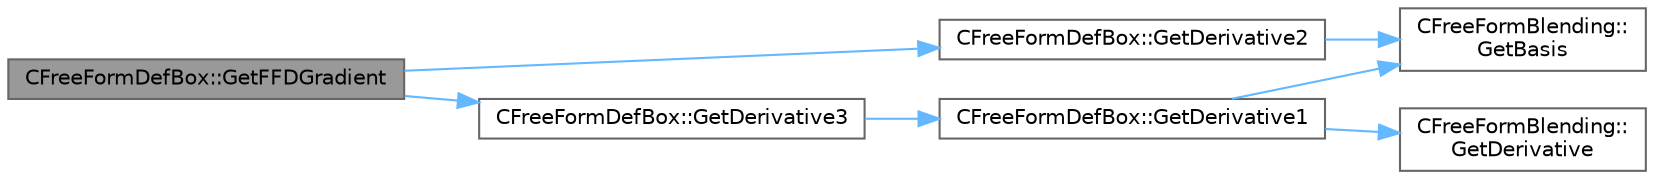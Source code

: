 digraph "CFreeFormDefBox::GetFFDGradient"
{
 // LATEX_PDF_SIZE
  bgcolor="transparent";
  edge [fontname=Helvetica,fontsize=10,labelfontname=Helvetica,labelfontsize=10];
  node [fontname=Helvetica,fontsize=10,shape=box,height=0.2,width=0.4];
  rankdir="LR";
  Node1 [id="Node000001",label="CFreeFormDefBox::GetFFDGradient",height=0.2,width=0.4,color="gray40", fillcolor="grey60", style="filled", fontcolor="black",tooltip="The routine computes the gradient of F(u, v, w) = ||X(u, v, w)-(x, y, z)||^2 evaluated at (u,..."];
  Node1 -> Node2 [id="edge1_Node000001_Node000002",color="steelblue1",style="solid",tooltip=" "];
  Node2 [id="Node000002",label="CFreeFormDefBox::GetDerivative2",height=0.2,width=0.4,color="grey40", fillcolor="white", style="filled",URL="$classCFreeFormDefBox.html#ae69a16438a0730287cbb2fef5bae1cfe",tooltip="An auxiliary routine to help us compute the gradient of F(u, v, w) = ||X(u, v, w)-(x,..."];
  Node2 -> Node3 [id="edge2_Node000002_Node000003",color="steelblue1",style="solid",tooltip=" "];
  Node3 [id="Node000003",label="CFreeFormBlending::\lGetBasis",height=0.2,width=0.4,color="grey40", fillcolor="white", style="filled",URL="$classCFreeFormBlending.html#af0a4fdbd82a80ed3128528d2289db75f",tooltip="A pure virtual member."];
  Node1 -> Node4 [id="edge3_Node000001_Node000004",color="steelblue1",style="solid",tooltip=" "];
  Node4 [id="Node000004",label="CFreeFormDefBox::GetDerivative3",height=0.2,width=0.4,color="grey40", fillcolor="white", style="filled",URL="$classCFreeFormDefBox.html#aa0a8eb29e6e2298b71aeb22e2edb2a50",tooltip="An auxiliary routine to help us compute the gradient of F(u, v, w) = ||X(u, v, w)-(x,..."];
  Node4 -> Node5 [id="edge4_Node000004_Node000005",color="steelblue1",style="solid",tooltip=" "];
  Node5 [id="Node000005",label="CFreeFormDefBox::GetDerivative1",height=0.2,width=0.4,color="grey40", fillcolor="white", style="filled",URL="$classCFreeFormDefBox.html#a002aa8daede6a3b0ebd4e23a4e1e9dde",tooltip="An auxiliary routine to help us compute the gradient of F(u, v, w) = ||X(u, v, w)-(x,..."];
  Node5 -> Node3 [id="edge5_Node000005_Node000003",color="steelblue1",style="solid",tooltip=" "];
  Node5 -> Node6 [id="edge6_Node000005_Node000006",color="steelblue1",style="solid",tooltip=" "];
  Node6 [id="Node000006",label="CFreeFormBlending::\lGetDerivative",height=0.2,width=0.4,color="grey40", fillcolor="white", style="filled",URL="$classCFreeFormBlending.html#a7e78e895cb98a8a7ec55f5dc9f191310",tooltip="A pure virtual member."];
}
